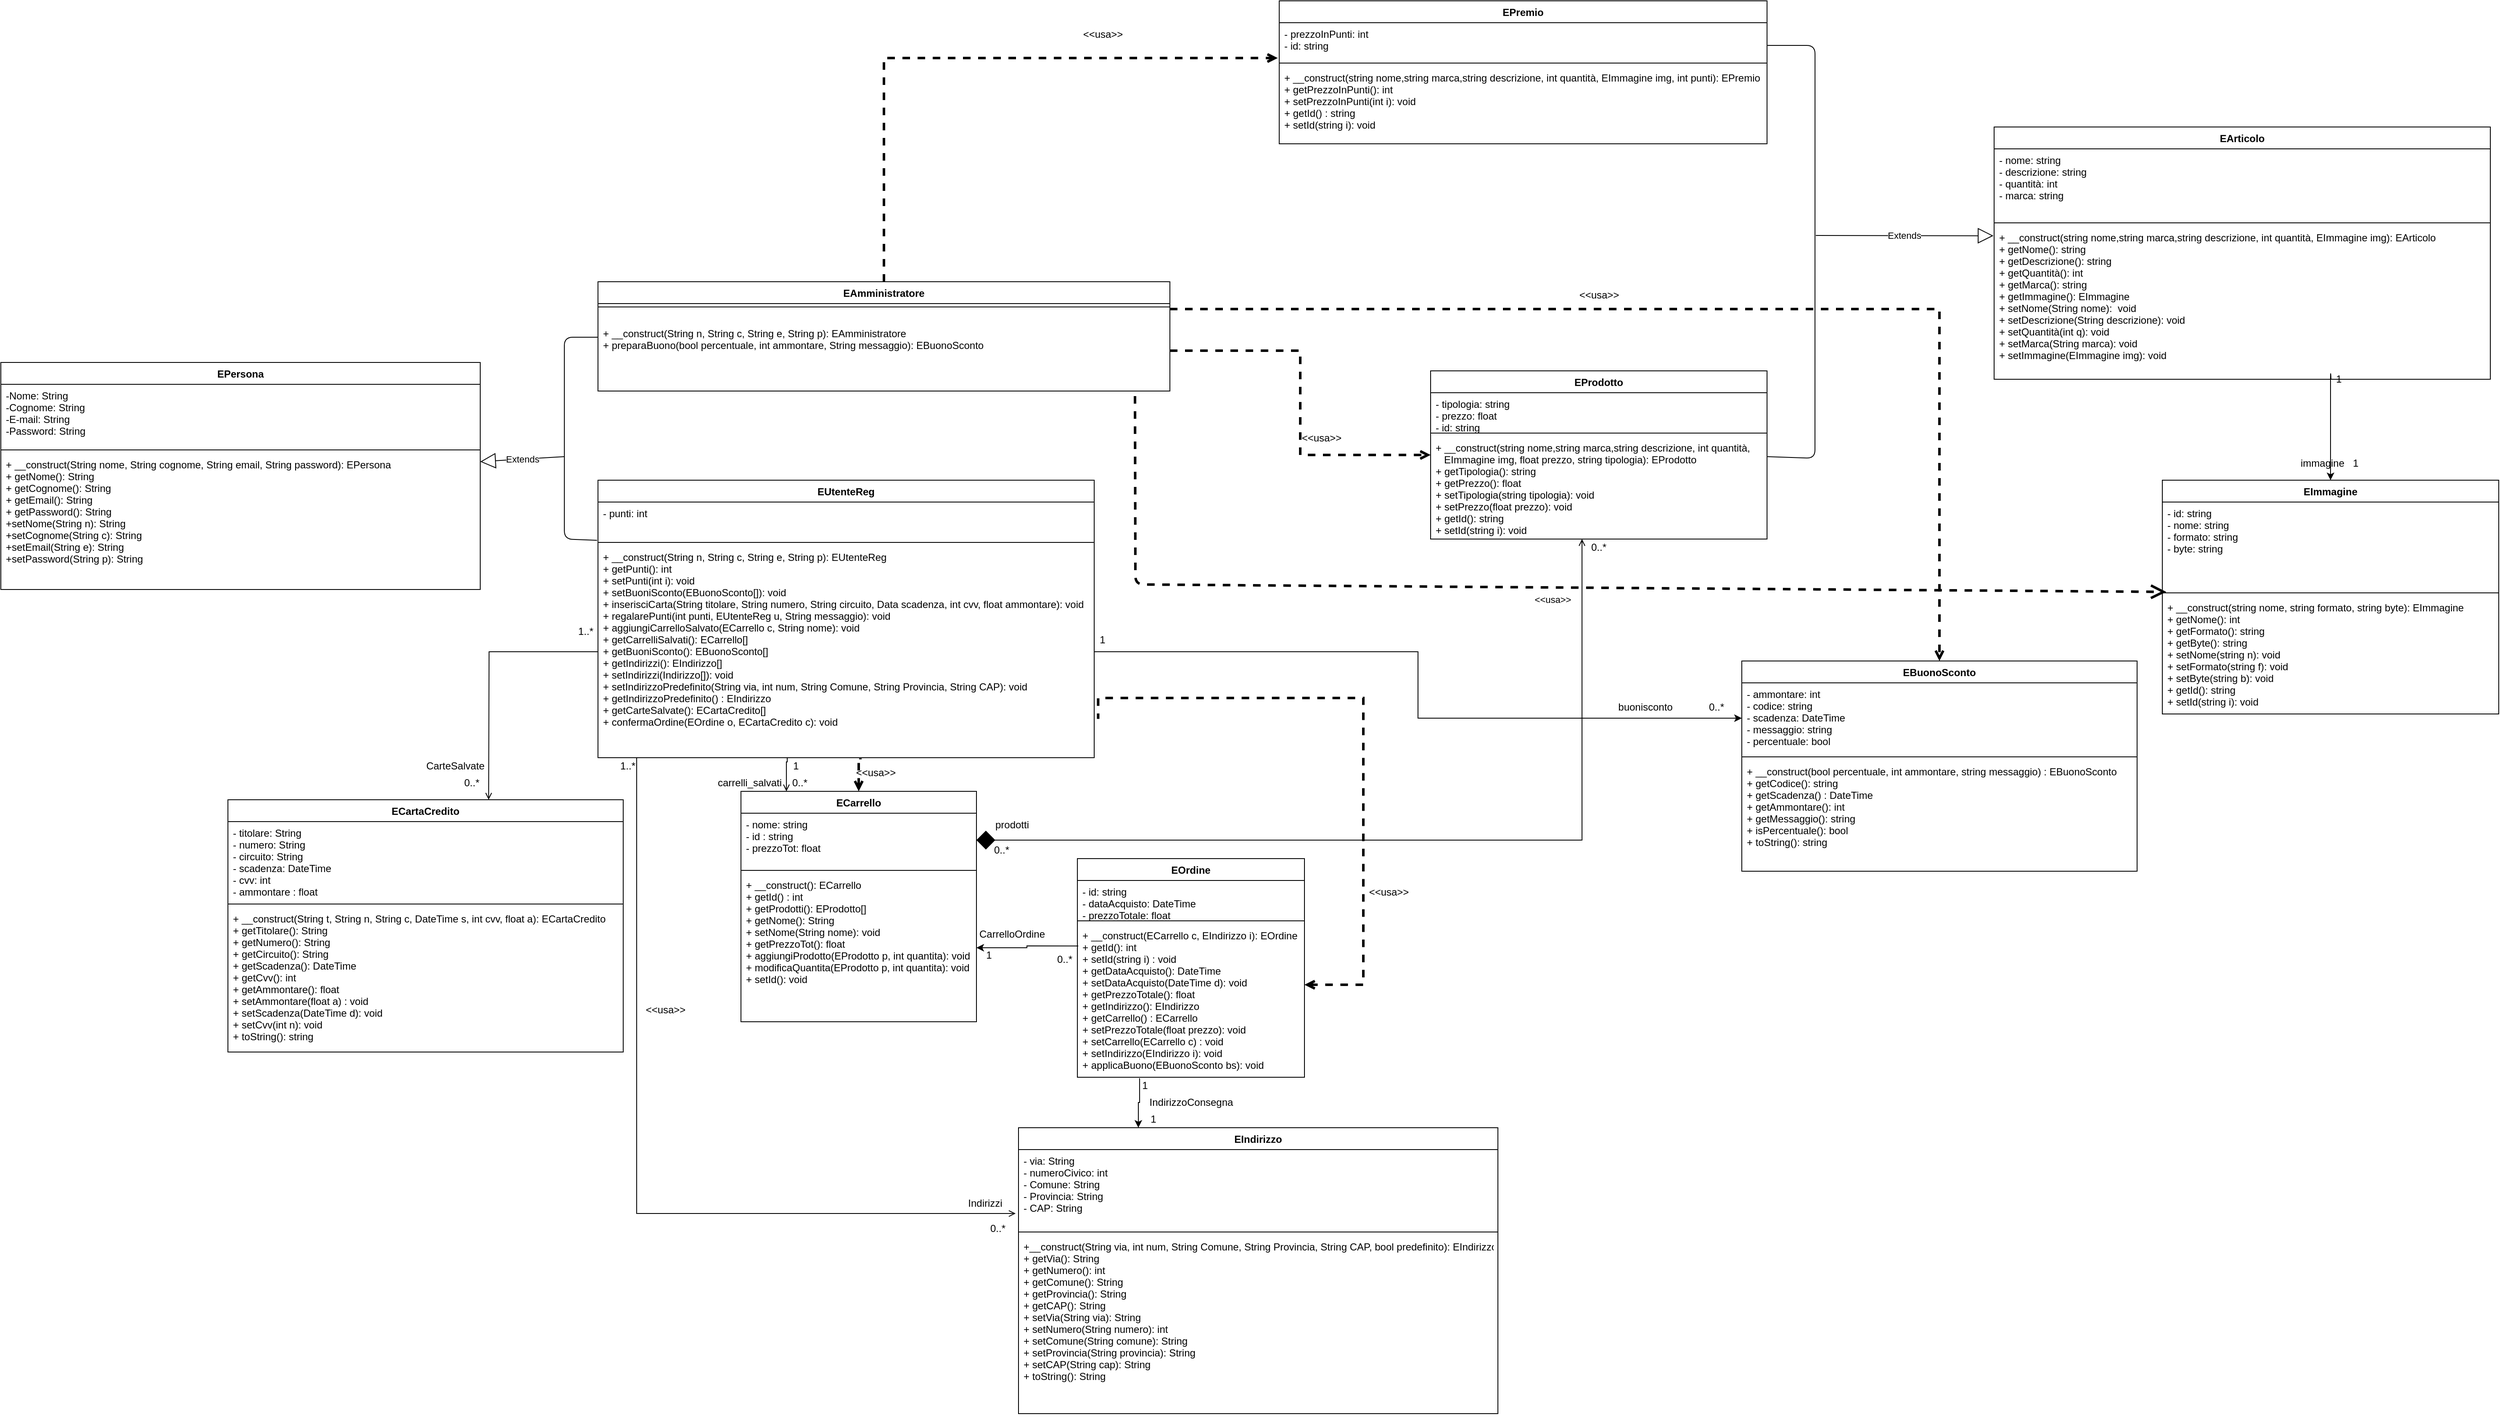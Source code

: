 <mxfile version="14.6.13" type="device"><diagram id="4Vchdmk65XpBkCmn4OAu" name="Page-1"><mxGraphModel dx="1677" dy="1978" grid="1" gridSize="10" guides="1" tooltips="1" connect="1" arrows="1" fold="1" page="1" pageScale="1" pageWidth="827" pageHeight="1169" math="0" shadow="0"><root><mxCell id="0"/><mxCell id="1" parent="0"/><mxCell id="P0N1TX-cW4LeF1_zyoVk-1" value="EPersona" style="swimlane;fontStyle=1;align=center;verticalAlign=top;childLayout=stackLayout;horizontal=1;startSize=26;horizontalStack=0;resizeParent=1;resizeParentMax=0;resizeLast=0;collapsible=1;marginBottom=0;" parent="1" vertex="1"><mxGeometry x="-420" y="230" width="570" height="270" as="geometry"/></mxCell><mxCell id="P0N1TX-cW4LeF1_zyoVk-2" value="-Nome: String&#10;-Cognome: String&#10;-E-mail: String&#10;-Password: String" style="text;strokeColor=none;fillColor=none;align=left;verticalAlign=top;spacingLeft=4;spacingRight=4;overflow=hidden;rotatable=0;points=[[0,0.5],[1,0.5]];portConstraint=eastwest;" parent="P0N1TX-cW4LeF1_zyoVk-1" vertex="1"><mxGeometry y="26" width="570" height="74" as="geometry"/></mxCell><mxCell id="P0N1TX-cW4LeF1_zyoVk-3" value="" style="line;strokeWidth=1;fillColor=none;align=left;verticalAlign=middle;spacingTop=-1;spacingLeft=3;spacingRight=3;rotatable=0;labelPosition=right;points=[];portConstraint=eastwest;" parent="P0N1TX-cW4LeF1_zyoVk-1" vertex="1"><mxGeometry y="100" width="570" height="8" as="geometry"/></mxCell><mxCell id="P0N1TX-cW4LeF1_zyoVk-4" value="+ __construct(String nome, String cognome, String email, String password): EPersona&#10;+ getNome(): String&#10;+ getCognome(): String&#10;+ getEmail(): String&#10;+ getPassword(): String&#10;+setNome(String n): String&#10;+setCognome(String c): String&#10;+setEmail(String e): String&#10;+setPassword(String p): String&#10;" style="text;strokeColor=none;fillColor=none;align=left;verticalAlign=top;spacingLeft=4;spacingRight=4;overflow=hidden;rotatable=0;points=[[0,0.5],[1,0.5]];portConstraint=eastwest;" parent="P0N1TX-cW4LeF1_zyoVk-1" vertex="1"><mxGeometry y="108" width="570" height="162" as="geometry"/></mxCell><mxCell id="t_fyqxf-gHwvsJRwypeg-32" style="edgeStyle=orthogonalEdgeStyle;rounded=0;orthogonalLoop=1;jettySize=auto;html=1;exitX=1;exitY=0.25;exitDx=0;exitDy=0;endArrow=open;endFill=0;strokeWidth=3;dashed=1;" parent="1" source="P0N1TX-cW4LeF1_zyoVk-5" target="P0N1TX-cW4LeF1_zyoVk-33" edge="1"><mxGeometry relative="1" as="geometry"/></mxCell><mxCell id="P0N1TX-cW4LeF1_zyoVk-5" value="EAmministratore" style="swimlane;fontStyle=1;align=center;verticalAlign=top;childLayout=stackLayout;horizontal=1;startSize=26;horizontalStack=0;resizeParent=1;resizeParentMax=0;resizeLast=0;collapsible=1;marginBottom=0;" parent="1" vertex="1"><mxGeometry x="290" y="134" width="680" height="130" as="geometry"/></mxCell><mxCell id="P0N1TX-cW4LeF1_zyoVk-6" value="" style="line;strokeWidth=1;fillColor=none;align=left;verticalAlign=middle;spacingTop=-1;spacingLeft=3;spacingRight=3;rotatable=0;labelPosition=right;points=[];portConstraint=eastwest;" parent="P0N1TX-cW4LeF1_zyoVk-5" vertex="1"><mxGeometry y="26" width="680" height="8" as="geometry"/></mxCell><mxCell id="P0N1TX-cW4LeF1_zyoVk-7" value="&#10;+ __construct(String n, String c, String e, String p): EAmministratore&#10;+ preparaBuono(bool percentuale, int ammontare, String messaggio): EBuonoSconto&#10;&#10;" style="text;strokeColor=none;fillColor=none;align=left;verticalAlign=top;spacingLeft=4;spacingRight=4;overflow=hidden;rotatable=0;points=[[0,0.5],[1,0.5]];portConstraint=eastwest;" parent="P0N1TX-cW4LeF1_zyoVk-5" vertex="1"><mxGeometry y="34" width="680" height="96" as="geometry"/></mxCell><mxCell id="P0N1TX-cW4LeF1_zyoVk-8" value="EUtenteReg" style="swimlane;fontStyle=1;align=center;verticalAlign=top;childLayout=stackLayout;horizontal=1;startSize=26;horizontalStack=0;resizeParent=1;resizeParentMax=0;resizeLast=0;collapsible=1;marginBottom=0;" parent="1" vertex="1"><mxGeometry x="290" y="370" width="590" height="330" as="geometry"/></mxCell><mxCell id="P0N1TX-cW4LeF1_zyoVk-9" value="- punti: int" style="text;strokeColor=none;fillColor=none;align=left;verticalAlign=top;spacingLeft=4;spacingRight=4;overflow=hidden;rotatable=0;points=[[0,0.5],[1,0.5]];portConstraint=eastwest;" parent="P0N1TX-cW4LeF1_zyoVk-8" vertex="1"><mxGeometry y="26" width="590" height="44" as="geometry"/></mxCell><mxCell id="P0N1TX-cW4LeF1_zyoVk-10" value="" style="line;strokeWidth=1;fillColor=none;align=left;verticalAlign=middle;spacingTop=-1;spacingLeft=3;spacingRight=3;rotatable=0;labelPosition=right;points=[];portConstraint=eastwest;" parent="P0N1TX-cW4LeF1_zyoVk-8" vertex="1"><mxGeometry y="70" width="590" height="8" as="geometry"/></mxCell><mxCell id="P0N1TX-cW4LeF1_zyoVk-11" value="+ __construct(String n, String c, String e, String p): EUtenteReg&#10;+ getPunti(): int&#10;+ setPunti(int i): void&#10;+ setBuoniSconto(EBuonoSconto[]): void&#10;+ inserisciCarta(String titolare, String numero, String circuito, Data scadenza, int cvv, float ammontare): void&#10;+ regalarePunti(int punti, EUtenteReg u, String messaggio): void&#10;+ aggiungiCarrelloSalvato(ECarrello c, String nome): void&#10;+ getCarrelliSalvati(): ECarrello[]&#10;+ getBuoniSconto(): EBuonoSconto[]&#10;+ getIndirizzi(): EIndirizzo[]&#10;+ setIndirizzi(Indirizzo[]): void     &#10;+ setIndirizzoPredefinito(String via, int num, String Comune, String Provincia, String CAP): void&#10;+ getIndirizzoPredefinito() : EIndirizzo&#10;+ getCarteSalvate(): ECartaCredito[]&#10;+ confermaOrdine(EOrdine o, ECartaCredito c): void&#10;&#10;&#10;&#10;" style="text;strokeColor=none;fillColor=none;align=left;verticalAlign=top;spacingLeft=4;spacingRight=4;overflow=hidden;rotatable=0;points=[[0,0.5],[1,0.5]];portConstraint=eastwest;" parent="P0N1TX-cW4LeF1_zyoVk-8" vertex="1"><mxGeometry y="78" width="590" height="252" as="geometry"/></mxCell><mxCell id="P0N1TX-cW4LeF1_zyoVk-12" value="Extends" style="endArrow=block;endSize=16;endFill=0;html=1;" parent="1" target="P0N1TX-cW4LeF1_zyoVk-1" edge="1"><mxGeometry width="160" relative="1" as="geometry"><mxPoint x="250" y="342" as="sourcePoint"/><mxPoint x="360" y="350" as="targetPoint"/></mxGeometry></mxCell><mxCell id="P0N1TX-cW4LeF1_zyoVk-21" value="EArticolo" style="swimlane;fontStyle=1;align=center;verticalAlign=top;childLayout=stackLayout;horizontal=1;startSize=26;horizontalStack=0;resizeParent=1;resizeParentMax=0;resizeLast=0;collapsible=1;marginBottom=0;" parent="1" vertex="1"><mxGeometry x="1950" y="-50" width="590" height="300" as="geometry"/></mxCell><mxCell id="P0N1TX-cW4LeF1_zyoVk-22" value="- nome: string&#10;- descrizione: string &#10;- quantità: int&#10;- marca: string" style="text;strokeColor=none;fillColor=none;align=left;verticalAlign=top;spacingLeft=4;spacingRight=4;overflow=hidden;rotatable=0;points=[[0,0.5],[1,0.5]];portConstraint=eastwest;" parent="P0N1TX-cW4LeF1_zyoVk-21" vertex="1"><mxGeometry y="26" width="590" height="84" as="geometry"/></mxCell><mxCell id="P0N1TX-cW4LeF1_zyoVk-23" value="" style="line;strokeWidth=1;fillColor=none;align=left;verticalAlign=middle;spacingTop=-1;spacingLeft=3;spacingRight=3;rotatable=0;labelPosition=right;points=[];portConstraint=eastwest;" parent="P0N1TX-cW4LeF1_zyoVk-21" vertex="1"><mxGeometry y="110" width="590" height="8" as="geometry"/></mxCell><mxCell id="P0N1TX-cW4LeF1_zyoVk-24" value="+ __construct(string nome,string marca,string descrizione, int quantità, EImmagine img): EArticolo&#10;+ getNome(): string&#10;+ getDescrizione(): string&#10;+ getQuantità(): int&#10;+ getMarca(): string&#10;+ getImmagine(): EImmagine&#10;+ setNome(String nome):  void&#10;+ setDescrizione(String descrizione): void&#10;+ setQuantità(int q): void&#10;+ setMarca(String marca): void&#10;+ setImmagine(EImmagine img): void" style="text;strokeColor=none;fillColor=none;align=left;verticalAlign=top;spacingLeft=4;spacingRight=4;overflow=hidden;rotatable=0;points=[[0,0.5],[1,0.5]];portConstraint=eastwest;" parent="P0N1TX-cW4LeF1_zyoVk-21" vertex="1"><mxGeometry y="118" width="590" height="182" as="geometry"/></mxCell><mxCell id="P0N1TX-cW4LeF1_zyoVk-25" value="EPremio" style="swimlane;fontStyle=1;align=center;verticalAlign=top;childLayout=stackLayout;horizontal=1;startSize=26;horizontalStack=0;resizeParent=1;resizeParentMax=0;resizeLast=0;collapsible=1;marginBottom=0;" parent="1" vertex="1"><mxGeometry x="1100" y="-200" width="580" height="170" as="geometry"/></mxCell><mxCell id="P0N1TX-cW4LeF1_zyoVk-26" value="- prezzoInPunti: int&#10;- id: string" style="text;strokeColor=none;fillColor=none;align=left;verticalAlign=top;spacingLeft=4;spacingRight=4;overflow=hidden;rotatable=0;points=[[0,0.5],[1,0.5]];portConstraint=eastwest;" parent="P0N1TX-cW4LeF1_zyoVk-25" vertex="1"><mxGeometry y="26" width="580" height="44" as="geometry"/></mxCell><mxCell id="P0N1TX-cW4LeF1_zyoVk-27" value="" style="line;strokeWidth=1;fillColor=none;align=left;verticalAlign=middle;spacingTop=-1;spacingLeft=3;spacingRight=3;rotatable=0;labelPosition=right;points=[];portConstraint=eastwest;" parent="P0N1TX-cW4LeF1_zyoVk-25" vertex="1"><mxGeometry y="70" width="580" height="8" as="geometry"/></mxCell><mxCell id="P0N1TX-cW4LeF1_zyoVk-28" value="+ __construct(string nome,string marca,string descrizione, int quantità, EImmagine img, int punti): EPremio &#10;+ getPrezzoInPunti(): int&#10;+ setPrezzoInPunti(int i): void&#10;+ getId() : string&#10;+ setId(string i): void" style="text;strokeColor=none;fillColor=none;align=left;verticalAlign=top;spacingLeft=4;spacingRight=4;overflow=hidden;rotatable=0;points=[[0,0.5],[1,0.5]];portConstraint=eastwest;" parent="P0N1TX-cW4LeF1_zyoVk-25" vertex="1"><mxGeometry y="78" width="580" height="92" as="geometry"/></mxCell><mxCell id="P0N1TX-cW4LeF1_zyoVk-29" value="EProdotto" style="swimlane;fontStyle=1;align=center;verticalAlign=top;childLayout=stackLayout;horizontal=1;startSize=26;horizontalStack=0;resizeParent=1;resizeParentMax=0;resizeLast=0;collapsible=1;marginBottom=0;" parent="1" vertex="1"><mxGeometry x="1280" y="240" width="400" height="200" as="geometry"/></mxCell><mxCell id="P0N1TX-cW4LeF1_zyoVk-30" value="- tipologia: string&#10;- prezzo: float&#10;- id: string" style="text;strokeColor=none;fillColor=none;align=left;verticalAlign=top;spacingLeft=4;spacingRight=4;overflow=hidden;rotatable=0;points=[[0,0.5],[1,0.5]];portConstraint=eastwest;" parent="P0N1TX-cW4LeF1_zyoVk-29" vertex="1"><mxGeometry y="26" width="400" height="44" as="geometry"/></mxCell><mxCell id="P0N1TX-cW4LeF1_zyoVk-31" value="" style="line;strokeWidth=1;fillColor=none;align=left;verticalAlign=middle;spacingTop=-1;spacingLeft=3;spacingRight=3;rotatable=0;labelPosition=right;points=[];portConstraint=eastwest;" parent="P0N1TX-cW4LeF1_zyoVk-29" vertex="1"><mxGeometry y="70" width="400" height="8" as="geometry"/></mxCell><mxCell id="P0N1TX-cW4LeF1_zyoVk-32" value="+ __construct(string nome,string marca,string descrizione, int quantità,&#10;   EImmagine img, float prezzo, string tipologia): EProdotto&#10;+ getTipologia(): string&#10;+ getPrezzo(): float&#10;+ setTipologia(string tipologia): void&#10;+ setPrezzo(float prezzo): void&#10;+ getId(): string&#10;+ setId(string i): void" style="text;strokeColor=none;fillColor=none;align=left;verticalAlign=top;spacingLeft=4;spacingRight=4;overflow=hidden;rotatable=0;points=[[0,0.5],[1,0.5]];portConstraint=eastwest;" parent="P0N1TX-cW4LeF1_zyoVk-29" vertex="1"><mxGeometry y="78" width="400" height="122" as="geometry"/></mxCell><mxCell id="P0N1TX-cW4LeF1_zyoVk-33" value="EBuonoSconto" style="swimlane;fontStyle=1;align=center;verticalAlign=top;childLayout=stackLayout;horizontal=1;startSize=26;horizontalStack=0;resizeParent=1;resizeParentMax=0;resizeLast=0;collapsible=1;marginBottom=0;" parent="1" vertex="1"><mxGeometry x="1650" y="585" width="470" height="250" as="geometry"/></mxCell><mxCell id="P0N1TX-cW4LeF1_zyoVk-34" value="- ammontare: int&#10;- codice: string&#10;- scadenza: DateTime&#10;- messaggio: string&#10;- percentuale: bool" style="text;strokeColor=none;fillColor=none;align=left;verticalAlign=top;spacingLeft=4;spacingRight=4;overflow=hidden;rotatable=0;points=[[0,0.5],[1,0.5]];portConstraint=eastwest;" parent="P0N1TX-cW4LeF1_zyoVk-33" vertex="1"><mxGeometry y="26" width="470" height="84" as="geometry"/></mxCell><mxCell id="P0N1TX-cW4LeF1_zyoVk-35" value="" style="line;strokeWidth=1;fillColor=none;align=left;verticalAlign=middle;spacingTop=-1;spacingLeft=3;spacingRight=3;rotatable=0;labelPosition=right;points=[];portConstraint=eastwest;" parent="P0N1TX-cW4LeF1_zyoVk-33" vertex="1"><mxGeometry y="110" width="470" height="8" as="geometry"/></mxCell><mxCell id="P0N1TX-cW4LeF1_zyoVk-36" value="+ __construct(bool percentuale, int ammontare, string messaggio) : EBuonoSconto&#10;+ getCodice(): string&#10;+ getScadenza() : DateTime&#10;+ getAmmontare(): int&#10;+ getMessaggio(): string&#10;+ isPercentuale(): bool&#10;+ toString(): string" style="text;strokeColor=none;fillColor=none;align=left;verticalAlign=top;spacingLeft=4;spacingRight=4;overflow=hidden;rotatable=0;points=[[0,0.5],[1,0.5]];portConstraint=eastwest;" parent="P0N1TX-cW4LeF1_zyoVk-33" vertex="1"><mxGeometry y="118" width="470" height="132" as="geometry"/></mxCell><mxCell id="t_fyqxf-gHwvsJRwypeg-10" style="edgeStyle=orthogonalEdgeStyle;rounded=0;orthogonalLoop=1;jettySize=auto;html=1;exitX=0.5;exitY=0;exitDx=0;exitDy=0;endArrow=none;endFill=0;dashed=1;strokeWidth=3;startArrow=open;startFill=0;entryX=0.528;entryY=1.007;entryDx=0;entryDy=0;entryPerimeter=0;" parent="1" source="P0N1TX-cW4LeF1_zyoVk-45" target="P0N1TX-cW4LeF1_zyoVk-11" edge="1"><mxGeometry relative="1" as="geometry"><Array as="points"><mxPoint x="600" y="700"/><mxPoint x="602" y="700"/><mxPoint x="602" y="702"/><mxPoint x="602" y="702"/></Array></mxGeometry></mxCell><mxCell id="P0N1TX-cW4LeF1_zyoVk-45" value="ECarrello" style="swimlane;fontStyle=1;align=center;verticalAlign=top;childLayout=stackLayout;horizontal=1;startSize=26;horizontalStack=0;resizeParent=1;resizeParentMax=0;resizeLast=0;collapsible=1;marginBottom=0;" parent="1" vertex="1"><mxGeometry x="460" y="740" width="280" height="274" as="geometry"/></mxCell><mxCell id="P0N1TX-cW4LeF1_zyoVk-46" value="- nome: string&#10;- id : string&#10;- prezzoTot: float" style="text;strokeColor=none;fillColor=none;align=left;verticalAlign=top;spacingLeft=4;spacingRight=4;overflow=hidden;rotatable=0;points=[[0,0.5],[1,0.5]];portConstraint=eastwest;" parent="P0N1TX-cW4LeF1_zyoVk-45" vertex="1"><mxGeometry y="26" width="280" height="64" as="geometry"/></mxCell><mxCell id="P0N1TX-cW4LeF1_zyoVk-47" value="" style="line;strokeWidth=1;fillColor=none;align=left;verticalAlign=middle;spacingTop=-1;spacingLeft=3;spacingRight=3;rotatable=0;labelPosition=right;points=[];portConstraint=eastwest;" parent="P0N1TX-cW4LeF1_zyoVk-45" vertex="1"><mxGeometry y="90" width="280" height="8" as="geometry"/></mxCell><mxCell id="P0N1TX-cW4LeF1_zyoVk-48" value="+ __construct(): ECarrello&#10;+ getId() : int&#10;+ getProdotti(): EProdotto[]&#10;+ getNome(): String&#10;+ setNome(String nome): void&#10;+ getPrezzoTot(): float&#10;+ aggiungiProdotto(EProdotto p, int quantita): void&#10;+ modificaQuantita(EProdotto p, int quantita): void&#10;+ setId(): void" style="text;strokeColor=none;fillColor=none;align=left;verticalAlign=top;spacingLeft=4;spacingRight=4;overflow=hidden;rotatable=0;points=[[0,0.5],[1,0.5]];portConstraint=eastwest;" parent="P0N1TX-cW4LeF1_zyoVk-45" vertex="1"><mxGeometry y="98" width="280" height="176" as="geometry"/></mxCell><mxCell id="P0N1TX-cW4LeF1_zyoVk-49" value="ECartaCredito" style="swimlane;fontStyle=1;align=center;verticalAlign=top;childLayout=stackLayout;horizontal=1;startSize=26;horizontalStack=0;resizeParent=1;resizeParentMax=0;resizeLast=0;collapsible=1;marginBottom=0;" parent="1" vertex="1"><mxGeometry x="-150" y="750" width="470" height="300" as="geometry"/></mxCell><mxCell id="P0N1TX-cW4LeF1_zyoVk-50" value="- titolare: String&#10;- numero: String&#10;- circuito: String&#10;- scadenza: DateTime&#10;- cvv: int&#10;- ammontare : float" style="text;strokeColor=none;fillColor=none;align=left;verticalAlign=top;spacingLeft=4;spacingRight=4;overflow=hidden;rotatable=0;points=[[0,0.5],[1,0.5]];portConstraint=eastwest;" parent="P0N1TX-cW4LeF1_zyoVk-49" vertex="1"><mxGeometry y="26" width="470" height="94" as="geometry"/></mxCell><mxCell id="P0N1TX-cW4LeF1_zyoVk-51" value="" style="line;strokeWidth=1;fillColor=none;align=left;verticalAlign=middle;spacingTop=-1;spacingLeft=3;spacingRight=3;rotatable=0;labelPosition=right;points=[];portConstraint=eastwest;" parent="P0N1TX-cW4LeF1_zyoVk-49" vertex="1"><mxGeometry y="120" width="470" height="8" as="geometry"/></mxCell><mxCell id="P0N1TX-cW4LeF1_zyoVk-52" value="+ __construct(String t, String n, String c, DateTime s, int cvv, float a): ECartaCredito&#10;+ getTitolare(): String&#10;+ getNumero(): String&#10;+ getCircuito(): String&#10;+ getScadenza(): DateTime&#10;+ getCvv(): int&#10;+ getAmmontare(): float&#10;+ setAmmontare(float a) : void&#10;+ setScadenza(DateTime d): void&#10;+ setCvv(int n): void&#10;+ toString(): string" style="text;strokeColor=none;fillColor=none;align=left;verticalAlign=top;spacingLeft=4;spacingRight=4;overflow=hidden;rotatable=0;points=[[0,0.5],[1,0.5]];portConstraint=eastwest;" parent="P0N1TX-cW4LeF1_zyoVk-49" vertex="1"><mxGeometry y="128" width="470" height="172" as="geometry"/></mxCell><mxCell id="2GUJVYBsFgDLG9AV9JOB-2" style="edgeStyle=orthogonalEdgeStyle;rounded=0;orthogonalLoop=1;jettySize=auto;html=1;exitX=0.25;exitY=0;exitDx=0;exitDy=0;entryX=0.274;entryY=1.006;entryDx=0;entryDy=0;entryPerimeter=0;startArrow=classic;startFill=1;endArrow=none;endFill=0;strokeWidth=1;" parent="1" source="P0N1TX-cW4LeF1_zyoVk-41" target="j1mr0IVfRUbGOAPizvpt-4" edge="1"><mxGeometry relative="1" as="geometry"><Array as="points"><mxPoint x="933" y="1110"/><mxPoint x="934" y="1110"/></Array></mxGeometry></mxCell><mxCell id="P0N1TX-cW4LeF1_zyoVk-41" value="EIndirizzo" style="swimlane;fontStyle=1;align=center;verticalAlign=top;childLayout=stackLayout;horizontal=1;startSize=26;horizontalStack=0;resizeParent=1;resizeParentMax=0;resizeLast=0;collapsible=1;marginBottom=0;" parent="1" vertex="1"><mxGeometry x="790" y="1140" width="570" height="340" as="geometry"/></mxCell><mxCell id="P0N1TX-cW4LeF1_zyoVk-42" value="- via: String&#10;- numeroCivico: int&#10;- Comune: String&#10;- Provincia: String&#10;- CAP: String" style="text;strokeColor=none;fillColor=none;align=left;verticalAlign=top;spacingLeft=4;spacingRight=4;overflow=hidden;rotatable=0;points=[[0,0.5],[1,0.5]];portConstraint=eastwest;" parent="P0N1TX-cW4LeF1_zyoVk-41" vertex="1"><mxGeometry y="26" width="570" height="94" as="geometry"/></mxCell><mxCell id="P0N1TX-cW4LeF1_zyoVk-43" value="" style="line;strokeWidth=1;fillColor=none;align=left;verticalAlign=middle;spacingTop=-1;spacingLeft=3;spacingRight=3;rotatable=0;labelPosition=right;points=[];portConstraint=eastwest;" parent="P0N1TX-cW4LeF1_zyoVk-41" vertex="1"><mxGeometry y="120" width="570" height="8" as="geometry"/></mxCell><mxCell id="P0N1TX-cW4LeF1_zyoVk-44" value="+__construct(String via, int num, String Comune, String Provincia, String CAP, bool predefinito): EIndirizzo&#10;+ getVia(): String&#10;+ getNumero(): int&#10;+ getComune(): String&#10;+ getProvincia(): String&#10;+ getCAP(): String&#10;+ setVia(String via): String&#10;+ setNumero(String numero): int&#10;+ setComune(String comune): String&#10;+ setProvincia(String provincia): String&#10;+ setCAP(String cap): String&#10;+ toString(): String" style="text;strokeColor=none;fillColor=none;align=left;verticalAlign=top;spacingLeft=4;spacingRight=4;overflow=hidden;rotatable=0;points=[[0,0.5],[1,0.5]];portConstraint=eastwest;" parent="P0N1TX-cW4LeF1_zyoVk-41" vertex="1"><mxGeometry y="128" width="570" height="212" as="geometry"/></mxCell><mxCell id="t_fyqxf-gHwvsJRwypeg-2" style="edgeStyle=orthogonalEdgeStyle;rounded=0;orthogonalLoop=1;jettySize=auto;html=1;entryX=0.5;entryY=0;entryDx=0;entryDy=0;endArrow=open;endFill=0;" parent="1" source="P0N1TX-cW4LeF1_zyoVk-11" edge="1"><mxGeometry relative="1" as="geometry"><mxPoint x="285" y="554" as="sourcePoint"/><mxPoint x="160" y="750" as="targetPoint"/></mxGeometry></mxCell><mxCell id="t_fyqxf-gHwvsJRwypeg-3" value="CarteSalvate" style="text;html=1;align=center;verticalAlign=middle;resizable=0;points=[];autosize=1;" parent="1" vertex="1"><mxGeometry x="80" y="700" width="80" height="20" as="geometry"/></mxCell><mxCell id="t_fyqxf-gHwvsJRwypeg-4" value="0..*" style="text;html=1;strokeColor=none;fillColor=none;align=center;verticalAlign=middle;whiteSpace=wrap;rounded=0;" parent="1" vertex="1"><mxGeometry x="120" y="720" width="40" height="20" as="geometry"/></mxCell><mxCell id="t_fyqxf-gHwvsJRwypeg-25" value="" style="endArrow=none;html=1;entryX=1;entryY=0.197;entryDx=0;entryDy=0;entryPerimeter=0;" parent="1" target="P0N1TX-cW4LeF1_zyoVk-32" edge="1"><mxGeometry width="50" height="50" relative="1" as="geometry"><mxPoint x="1680" y="-147" as="sourcePoint"/><mxPoint x="1609.02" y="209.982" as="targetPoint"/><Array as="points"><mxPoint x="1737.06" y="-147"/><mxPoint x="1737" y="344"/></Array></mxGeometry></mxCell><mxCell id="t_fyqxf-gHwvsJRwypeg-26" value="Extends" style="endArrow=block;endSize=16;endFill=0;html=1;entryX=0.002;entryY=0.073;entryDx=0;entryDy=0;entryPerimeter=0;" parent="1" edge="1"><mxGeometry width="160" relative="1" as="geometry"><mxPoint x="1738" y="79" as="sourcePoint"/><mxPoint x="1949.14" y="79.366" as="targetPoint"/></mxGeometry></mxCell><mxCell id="t_fyqxf-gHwvsJRwypeg-27" value="" style="endArrow=none;html=1;entryX=-0.002;entryY=-0.026;entryDx=0;entryDy=0;entryPerimeter=0;" parent="1" target="P0N1TX-cW4LeF1_zyoVk-11" edge="1"><mxGeometry width="50" height="50" relative="1" as="geometry"><mxPoint x="290" y="200" as="sourcePoint"/><mxPoint x="290" y="437" as="targetPoint"/><Array as="points"><mxPoint x="250" y="200"/><mxPoint x="250" y="440"/></Array></mxGeometry></mxCell><mxCell id="t_fyqxf-gHwvsJRwypeg-28" style="edgeStyle=orthogonalEdgeStyle;rounded=0;orthogonalLoop=1;jettySize=auto;html=1;exitX=1;exitY=0.5;exitDx=0;exitDy=0;endArrow=open;endFill=0;dashed=1;strokeWidth=3;" parent="1" source="P0N1TX-cW4LeF1_zyoVk-7" target="P0N1TX-cW4LeF1_zyoVk-29" edge="1"><mxGeometry relative="1" as="geometry"/></mxCell><mxCell id="t_fyqxf-gHwvsJRwypeg-44" style="edgeStyle=orthogonalEdgeStyle;rounded=0;orthogonalLoop=1;jettySize=auto;html=1;exitX=1;exitY=0.5;exitDx=0;exitDy=0;endArrow=classic;endFill=1;" parent="1" source="P0N1TX-cW4LeF1_zyoVk-11" target="P0N1TX-cW4LeF1_zyoVk-34" edge="1"><mxGeometry relative="1" as="geometry"/></mxCell><mxCell id="t_fyqxf-gHwvsJRwypeg-45" value="buonisconto" style="text;html=1;align=center;verticalAlign=middle;resizable=0;points=[];autosize=1;" parent="1" vertex="1"><mxGeometry x="1495" y="630" width="80" height="20" as="geometry"/></mxCell><mxCell id="t_fyqxf-gHwvsJRwypeg-46" value="1" style="text;html=1;strokeColor=none;fillColor=none;align=center;verticalAlign=middle;whiteSpace=wrap;rounded=0;" parent="1" vertex="1"><mxGeometry x="870" y="550" width="40" height="20" as="geometry"/></mxCell><mxCell id="t_fyqxf-gHwvsJRwypeg-47" value="0..*" style="text;html=1;strokeColor=none;fillColor=none;align=center;verticalAlign=middle;whiteSpace=wrap;rounded=0;" parent="1" vertex="1"><mxGeometry x="1600" y="630" width="40" height="20" as="geometry"/></mxCell><mxCell id="t_fyqxf-gHwvsJRwypeg-48" style="edgeStyle=orthogonalEdgeStyle;rounded=0;orthogonalLoop=1;jettySize=auto;html=1;endArrow=open;endFill=0;startArrow=diamond;startFill=1;strokeWidth=1;targetPerimeterSpacing=0;sourcePerimeterSpacing=0;startSize=20;exitX=1;exitY=0.5;exitDx=0;exitDy=0;" parent="1" source="P0N1TX-cW4LeF1_zyoVk-46" target="P0N1TX-cW4LeF1_zyoVk-32" edge="1"><mxGeometry relative="1" as="geometry"><Array as="points"><mxPoint x="1460" y="798"/></Array><mxPoint x="800" y="793" as="sourcePoint"/></mxGeometry></mxCell><mxCell id="t_fyqxf-gHwvsJRwypeg-49" value="prodotti" style="text;html=1;align=center;verticalAlign=middle;resizable=0;points=[];autosize=1;" parent="1" vertex="1"><mxGeometry x="752" y="770" width="60" height="20" as="geometry"/></mxCell><mxCell id="t_fyqxf-gHwvsJRwypeg-50" value="0..*" style="text;html=1;strokeColor=none;fillColor=none;align=center;verticalAlign=middle;whiteSpace=wrap;rounded=0;" parent="1" vertex="1"><mxGeometry x="750" y="800" width="40" height="20" as="geometry"/></mxCell><mxCell id="t_fyqxf-gHwvsJRwypeg-51" value="0..*" style="text;html=1;strokeColor=none;fillColor=none;align=center;verticalAlign=middle;whiteSpace=wrap;rounded=0;" parent="1" vertex="1"><mxGeometry x="1460" y="440" width="40" height="20" as="geometry"/></mxCell><mxCell id="2rb1wpX9nzjMxqSVN-KA-1" style="edgeStyle=orthogonalEdgeStyle;rounded=0;orthogonalLoop=1;jettySize=auto;html=1;endArrow=none;endFill=0;startArrow=open;startFill=0;exitX=0.193;exitY=0;exitDx=0;exitDy=0;exitPerimeter=0;" parent="1" source="P0N1TX-cW4LeF1_zyoVk-45" edge="1"><mxGeometry relative="1" as="geometry"><Array as="points"><mxPoint x="514" y="705"/><mxPoint x="515" y="705"/></Array><mxPoint x="500.71" y="739.0" as="sourcePoint"/><mxPoint x="515" y="700" as="targetPoint"/></mxGeometry></mxCell><mxCell id="2rb1wpX9nzjMxqSVN-KA-2" value="1" style="text;html=1;align=center;verticalAlign=middle;resizable=0;points=[];autosize=1;" parent="1" vertex="1"><mxGeometry x="515" y="700" width="20" height="20" as="geometry"/></mxCell><mxCell id="2rb1wpX9nzjMxqSVN-KA-3" value="0..*" style="text;html=1;strokeColor=none;fillColor=none;align=center;verticalAlign=middle;whiteSpace=wrap;rounded=0;" parent="1" vertex="1"><mxGeometry x="510" y="720" width="40" height="20" as="geometry"/></mxCell><mxCell id="2rb1wpX9nzjMxqSVN-KA-4" value="carrelli_salvati" style="text;html=1;align=center;verticalAlign=middle;resizable=0;points=[];autosize=1;" parent="1" vertex="1"><mxGeometry x="425" y="720" width="90" height="20" as="geometry"/></mxCell><mxCell id="2rb1wpX9nzjMxqSVN-KA-13" value="&amp;lt;&amp;lt;usa&amp;gt;&amp;gt;" style="text;html=1;align=center;verticalAlign=middle;resizable=0;points=[];autosize=1;" parent="1" vertex="1"><mxGeometry x="340" y="990" width="60" height="20" as="geometry"/></mxCell><mxCell id="2rb1wpX9nzjMxqSVN-KA-14" style="edgeStyle=orthogonalEdgeStyle;rounded=0;orthogonalLoop=1;jettySize=auto;html=1;endArrow=none;endFill=0;strokeWidth=1;startArrow=open;startFill=0;exitX=-0.006;exitY=0.809;exitDx=0;exitDy=0;exitPerimeter=0;endSize=20;" parent="1" source="P0N1TX-cW4LeF1_zyoVk-42" target="P0N1TX-cW4LeF1_zyoVk-11" edge="1"><mxGeometry relative="1" as="geometry"><Array as="points"><mxPoint x="336" y="1242"/></Array><mxPoint x="715" y="1074.0" as="sourcePoint"/><mxPoint x="260" y="700" as="targetPoint"/></mxGeometry></mxCell><mxCell id="2rb1wpX9nzjMxqSVN-KA-15" value="1..*" style="text;html=1;align=center;verticalAlign=middle;resizable=0;points=[];autosize=1;" parent="1" vertex="1"><mxGeometry x="310" y="700" width="30" height="20" as="geometry"/></mxCell><mxCell id="2rb1wpX9nzjMxqSVN-KA-17" value="Indirizzi" style="text;html=1;align=center;verticalAlign=middle;resizable=0;points=[];autosize=1;" parent="1" vertex="1"><mxGeometry x="720" y="1220" width="60" height="20" as="geometry"/></mxCell><mxCell id="2rb1wpX9nzjMxqSVN-KA-25" value="&amp;lt;&amp;lt;usa&amp;gt;&amp;gt;" style="text;html=1;align=center;verticalAlign=middle;resizable=0;points=[];autosize=1;" parent="1" vertex="1"><mxGeometry x="1450" y="140" width="60" height="20" as="geometry"/></mxCell><mxCell id="2rb1wpX9nzjMxqSVN-KA-26" value="&amp;lt;&amp;lt;usa&amp;gt;&amp;gt;" style="text;html=1;align=center;verticalAlign=middle;resizable=0;points=[];autosize=1;" parent="1" vertex="1"><mxGeometry x="1120" y="310" width="60" height="20" as="geometry"/></mxCell><mxCell id="2rb1wpX9nzjMxqSVN-KA-27" value="&amp;lt;&amp;lt;usa&amp;gt;&amp;gt;" style="text;html=1;align=center;verticalAlign=middle;resizable=0;points=[];autosize=1;" parent="1" vertex="1"><mxGeometry x="590" y="708" width="60" height="20" as="geometry"/></mxCell><mxCell id="Xm9A6xm1aEnaATFzb_zu-1" value="EImmagine" style="swimlane;fontStyle=1;align=center;verticalAlign=top;childLayout=stackLayout;horizontal=1;startSize=26;horizontalStack=0;resizeParent=1;resizeParentMax=0;resizeLast=0;collapsible=1;marginBottom=0;" parent="1" vertex="1"><mxGeometry x="2150" y="370" width="400" height="278" as="geometry"/></mxCell><mxCell id="Xm9A6xm1aEnaATFzb_zu-2" value="- id: string&#10;- nome: string&#10;- formato: string&#10;- byte: string" style="text;strokeColor=none;fillColor=none;align=left;verticalAlign=top;spacingLeft=4;spacingRight=4;overflow=hidden;rotatable=0;points=[[0,0.5],[1,0.5]];portConstraint=eastwest;" parent="Xm9A6xm1aEnaATFzb_zu-1" vertex="1"><mxGeometry y="26" width="400" height="104" as="geometry"/></mxCell><mxCell id="Xm9A6xm1aEnaATFzb_zu-3" value="" style="line;strokeWidth=1;fillColor=none;align=left;verticalAlign=middle;spacingTop=-1;spacingLeft=3;spacingRight=3;rotatable=0;labelPosition=right;points=[];portConstraint=eastwest;" parent="Xm9A6xm1aEnaATFzb_zu-1" vertex="1"><mxGeometry y="130" width="400" height="8" as="geometry"/></mxCell><mxCell id="Xm9A6xm1aEnaATFzb_zu-4" value="+ __construct(string nome, string formato, string byte): EImmagine  &#10;+ getNome(): int&#10;+ getFormato(): string &#10;+ getByte(): string&#10;+ setNome(string n): void&#10;+ setFormato(string f): void&#10;+ setByte(string b): void&#10;+ getId(): string&#10;+ setId(string i): void&#10;" style="text;strokeColor=none;fillColor=none;align=left;verticalAlign=top;spacingLeft=4;spacingRight=4;overflow=hidden;rotatable=0;points=[[0,0.5],[1,0.5]];portConstraint=eastwest;" parent="Xm9A6xm1aEnaATFzb_zu-1" vertex="1"><mxGeometry y="138" width="400" height="140" as="geometry"/></mxCell><mxCell id="Xm9A6xm1aEnaATFzb_zu-9" value="" style="endArrow=classic;html=1;entryX=0.5;entryY=0;entryDx=0;entryDy=0;exitX=0.679;exitY=1.002;exitDx=0;exitDy=0;exitPerimeter=0;" parent="1" source="P0N1TX-cW4LeF1_zyoVk-24" target="Xm9A6xm1aEnaATFzb_zu-1" edge="1"><mxGeometry width="50" height="50" relative="1" as="geometry"><mxPoint x="2350" y="230" as="sourcePoint"/><mxPoint x="2244.5" y="290" as="targetPoint"/><Array as="points"><mxPoint x="2350" y="240"/></Array></mxGeometry></mxCell><mxCell id="Xm9A6xm1aEnaATFzb_zu-10" value="immagine" style="text;html=1;align=center;verticalAlign=middle;resizable=0;points=[];autosize=1;" parent="1" vertex="1"><mxGeometry x="2305" y="340" width="70" height="20" as="geometry"/></mxCell><mxCell id="Xm9A6xm1aEnaATFzb_zu-11" value="1" style="text;html=1;strokeColor=none;fillColor=none;align=center;verticalAlign=middle;whiteSpace=wrap;rounded=0;" parent="1" vertex="1"><mxGeometry x="2340" y="240" width="40" height="20" as="geometry"/></mxCell><mxCell id="Xm9A6xm1aEnaATFzb_zu-13" value="1" style="text;html=1;strokeColor=none;fillColor=none;align=center;verticalAlign=middle;whiteSpace=wrap;rounded=0;" parent="1" vertex="1"><mxGeometry x="2360" y="340" width="40" height="20" as="geometry"/></mxCell><mxCell id="j1mr0IVfRUbGOAPizvpt-1" value="EOrdine" style="swimlane;fontStyle=1;align=center;verticalAlign=top;childLayout=stackLayout;horizontal=1;startSize=26;horizontalStack=0;resizeParent=1;resizeParentMax=0;resizeLast=0;collapsible=1;marginBottom=0;" parent="1" vertex="1"><mxGeometry x="860" y="820" width="270" height="260" as="geometry"/></mxCell><mxCell id="j1mr0IVfRUbGOAPizvpt-2" value="- id: string &#10;- dataAcquisto: DateTime&#10;- prezzoTotale: float" style="text;strokeColor=none;fillColor=none;align=left;verticalAlign=top;spacingLeft=4;spacingRight=4;overflow=hidden;rotatable=0;points=[[0,0.5],[1,0.5]];portConstraint=eastwest;" parent="j1mr0IVfRUbGOAPizvpt-1" vertex="1"><mxGeometry y="26" width="270" height="44" as="geometry"/></mxCell><mxCell id="j1mr0IVfRUbGOAPizvpt-3" value="" style="line;strokeWidth=1;fillColor=none;align=left;verticalAlign=middle;spacingTop=-1;spacingLeft=3;spacingRight=3;rotatable=0;labelPosition=right;points=[];portConstraint=eastwest;" parent="j1mr0IVfRUbGOAPizvpt-1" vertex="1"><mxGeometry y="70" width="270" height="8" as="geometry"/></mxCell><mxCell id="j1mr0IVfRUbGOAPizvpt-4" value="+ __construct(ECarrello c, EIndirizzo i): EOrdine&#10;+ getId(): int&#10;+ setId(string i) : void&#10;+ getDataAcquisto(): DateTime&#10;+ setDataAcquisto(DateTime d): void&#10;+ getPrezzoTotale(): float&#10;+ getIndirizzo(): EIndirizzo&#10;+ getCarrello() : ECarrello&#10;+ setPrezzoTotale(float prezzo): void&#10;+ setCarrello(ECarrello c) : void&#10;+ setIndirizzo(EIndirizzo i): void&#10;+ applicaBuono(EBuonoSconto bs): void&#10;&#10;" style="text;strokeColor=none;fillColor=none;align=left;verticalAlign=top;spacingLeft=4;spacingRight=4;overflow=hidden;rotatable=0;points=[[0,0.5],[1,0.5]];portConstraint=eastwest;" parent="j1mr0IVfRUbGOAPizvpt-1" vertex="1"><mxGeometry y="78" width="270" height="182" as="geometry"/></mxCell><mxCell id="aP5OK_fQOJD4Dcrz5aCA-2" value="CarrelloOrdine" style="text;html=1;align=center;verticalAlign=middle;resizable=0;points=[];autosize=1;" parent="1" vertex="1"><mxGeometry x="737" y="900" width="90" height="20" as="geometry"/></mxCell><mxCell id="aP5OK_fQOJD4Dcrz5aCA-3" value="0..*" style="text;html=1;strokeColor=none;fillColor=none;align=center;verticalAlign=middle;whiteSpace=wrap;rounded=0;" parent="1" vertex="1"><mxGeometry x="830" y="930" width="30" height="20" as="geometry"/></mxCell><mxCell id="aP5OK_fQOJD4Dcrz5aCA-4" value="1" style="text;html=1;strokeColor=none;fillColor=none;align=center;verticalAlign=middle;whiteSpace=wrap;rounded=0;" parent="1" vertex="1"><mxGeometry x="740" y="925" width="30" height="20" as="geometry"/></mxCell><mxCell id="_5blp1WtH2AJWo6U_kQM-2" value="1" style="text;html=1;align=center;verticalAlign=middle;resizable=0;points=[];autosize=1;" parent="1" vertex="1"><mxGeometry x="940" y="1120" width="20" height="20" as="geometry"/></mxCell><mxCell id="_5blp1WtH2AJWo6U_kQM-3" value="1" style="text;html=1;align=center;verticalAlign=middle;resizable=0;points=[];autosize=1;" parent="1" vertex="1"><mxGeometry x="930" y="1080" width="20" height="20" as="geometry"/></mxCell><mxCell id="_5blp1WtH2AJWo6U_kQM-4" value="IndirizzoConsegna" style="text;html=1;align=center;verticalAlign=middle;resizable=0;points=[];autosize=1;" parent="1" vertex="1"><mxGeometry x="940" y="1100" width="110" height="20" as="geometry"/></mxCell><mxCell id="3V2fzaxkvPKSiiElU_zf-1" style="edgeStyle=orthogonalEdgeStyle;rounded=0;orthogonalLoop=1;jettySize=auto;html=1;endArrow=none;endFill=0;dashed=1;strokeWidth=3;startArrow=open;startFill=0;entryX=1.008;entryY=0.817;entryDx=0;entryDy=0;entryPerimeter=0;" parent="1" source="j1mr0IVfRUbGOAPizvpt-4" target="P0N1TX-cW4LeF1_zyoVk-11" edge="1"><mxGeometry relative="1" as="geometry"><Array as="points"><mxPoint x="1200" y="970"/><mxPoint x="1200" y="629"/></Array><mxPoint x="1322" y="942" as="sourcePoint"/><mxPoint x="1130.0" y="540" as="targetPoint"/></mxGeometry></mxCell><mxCell id="3V2fzaxkvPKSiiElU_zf-2" value="&amp;lt;&amp;lt;usa&amp;gt;&amp;gt;" style="text;html=1;align=center;verticalAlign=middle;resizable=0;points=[];autosize=1;" parent="1" vertex="1"><mxGeometry x="1200" y="850" width="60" height="20" as="geometry"/></mxCell><mxCell id="3V2fzaxkvPKSiiElU_zf-6" value="0..*" style="text;html=1;align=center;verticalAlign=middle;resizable=0;points=[];autosize=1;" parent="1" vertex="1"><mxGeometry x="750" y="1250" width="30" height="20" as="geometry"/></mxCell><mxCell id="3V2fzaxkvPKSiiElU_zf-7" value="1..*" style="text;html=1;align=center;verticalAlign=middle;resizable=0;points=[];autosize=1;" parent="1" vertex="1"><mxGeometry x="260" y="540" width="30" height="20" as="geometry"/></mxCell><mxCell id="0gGmfOFo5OlFfdJ3lG-d-1" value="&amp;lt;&amp;lt;usa&amp;gt;&amp;gt;" style="endArrow=open;endSize=12;dashed=1;html=1;exitX=0.939;exitY=1.063;exitDx=0;exitDy=0;exitPerimeter=0;entryX=0.012;entryY=0.353;entryDx=0;entryDy=0;strokeWidth=3;entryPerimeter=0;" parent="1" source="P0N1TX-cW4LeF1_zyoVk-7" target="Xm9A6xm1aEnaATFzb_zu-3" edge="1"><mxGeometry x="-0.007" y="-14" width="160" relative="1" as="geometry"><mxPoint x="1100" y="429" as="sourcePoint"/><mxPoint x="1260" y="429" as="targetPoint"/><Array as="points"><mxPoint x="929" y="494"/></Array><mxPoint as="offset"/></mxGeometry></mxCell><mxCell id="2GUJVYBsFgDLG9AV9JOB-1" style="edgeStyle=orthogonalEdgeStyle;rounded=0;orthogonalLoop=1;jettySize=auto;html=1;exitX=1;exitY=0.5;exitDx=0;exitDy=0;entryX=0.004;entryY=0.142;entryDx=0;entryDy=0;entryPerimeter=0;endArrow=none;endFill=0;startArrow=classic;startFill=1;" parent="1" source="P0N1TX-cW4LeF1_zyoVk-48" target="j1mr0IVfRUbGOAPizvpt-4" edge="1"><mxGeometry relative="1" as="geometry"/></mxCell><mxCell id="bEnNl2RCBchFBuKQw0vg-4" style="edgeStyle=orthogonalEdgeStyle;rounded=0;orthogonalLoop=1;jettySize=auto;html=1;endArrow=open;endFill=0;dashed=1;strokeWidth=3;entryX=-0.003;entryY=0.955;entryDx=0;entryDy=0;entryPerimeter=0;" parent="1" source="P0N1TX-cW4LeF1_zyoVk-5" target="P0N1TX-cW4LeF1_zyoVk-26" edge="1"><mxGeometry relative="1" as="geometry"><mxPoint x="650" y="-20" as="sourcePoint"/><mxPoint x="960" y="104" as="targetPoint"/></mxGeometry></mxCell><mxCell id="bEnNl2RCBchFBuKQw0vg-5" value="&amp;lt;&amp;lt;usa&amp;gt;&amp;gt;" style="text;html=1;align=center;verticalAlign=middle;resizable=0;points=[];autosize=1;" parent="1" vertex="1"><mxGeometry x="860" y="-170" width="60" height="20" as="geometry"/></mxCell></root></mxGraphModel></diagram></mxfile>